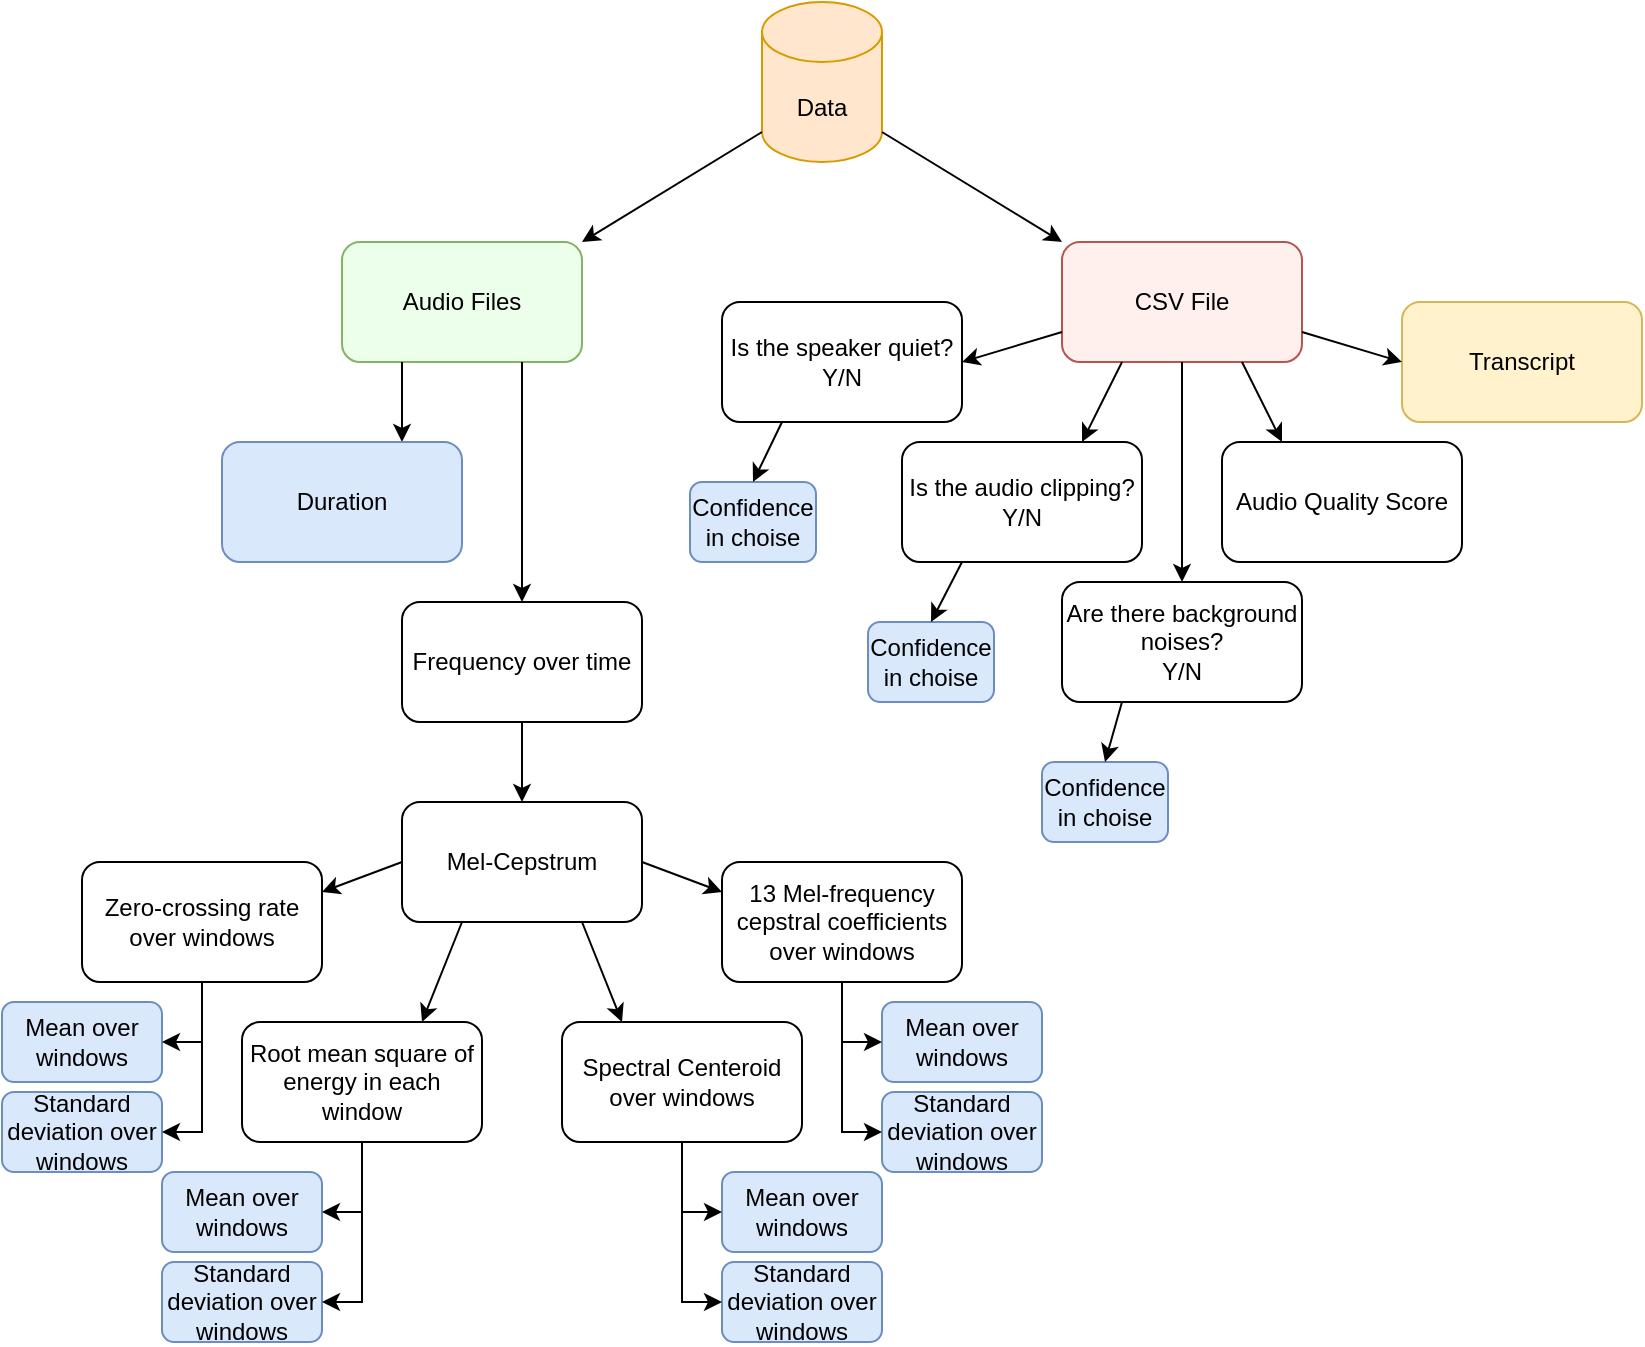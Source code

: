 <mxfile version="24.6.0" type="device">
  <diagram name="‫עמוד-1‬" id="Hzq58THI4ZiKid3Ug7NJ">
    <mxGraphModel dx="1235" dy="664" grid="1" gridSize="10" guides="1" tooltips="1" connect="1" arrows="1" fold="1" page="1" pageScale="1" pageWidth="827" pageHeight="1169" math="0" shadow="0">
      <root>
        <mxCell id="0" />
        <mxCell id="1" parent="0" />
        <mxCell id="DLjLE2HU-D3l6g2QT-xY-1" value="Audio Files" style="rounded=1;whiteSpace=wrap;html=1;fillColor=#ECFFEB;strokeColor=#82b366;" vertex="1" parent="1">
          <mxGeometry x="177" y="120" width="120" height="60" as="geometry" />
        </mxCell>
        <mxCell id="DLjLE2HU-D3l6g2QT-xY-2" value="CSV File" style="rounded=1;whiteSpace=wrap;html=1;fillColor=#FFF0ED;strokeColor=#b85450;" vertex="1" parent="1">
          <mxGeometry x="537" y="120" width="120" height="60" as="geometry" />
        </mxCell>
        <mxCell id="DLjLE2HU-D3l6g2QT-xY-3" value="13 Mel-frequency cepstral coefficients over windows" style="rounded=1;whiteSpace=wrap;html=1;" vertex="1" parent="1">
          <mxGeometry x="367" y="430" width="120" height="60" as="geometry" />
        </mxCell>
        <mxCell id="DLjLE2HU-D3l6g2QT-xY-4" value="Audio Quality Score" style="rounded=1;whiteSpace=wrap;html=1;" vertex="1" parent="1">
          <mxGeometry x="617" y="220" width="120" height="60" as="geometry" />
        </mxCell>
        <mxCell id="DLjLE2HU-D3l6g2QT-xY-5" value="" style="endArrow=classic;html=1;rounded=0;exitX=0.75;exitY=1;exitDx=0;exitDy=0;entryX=0.25;entryY=0;entryDx=0;entryDy=0;" edge="1" parent="1" source="DLjLE2HU-D3l6g2QT-xY-2" target="DLjLE2HU-D3l6g2QT-xY-4">
          <mxGeometry width="50" height="50" relative="1" as="geometry">
            <mxPoint x="587" y="200" as="sourcePoint" />
            <mxPoint x="637" y="150" as="targetPoint" />
          </mxGeometry>
        </mxCell>
        <mxCell id="DLjLE2HU-D3l6g2QT-xY-6" value="Frequency over time" style="rounded=1;whiteSpace=wrap;html=1;" vertex="1" parent="1">
          <mxGeometry x="207" y="300" width="120" height="60" as="geometry" />
        </mxCell>
        <mxCell id="DLjLE2HU-D3l6g2QT-xY-7" value="" style="endArrow=classic;html=1;rounded=0;exitX=0.25;exitY=1;exitDx=0;exitDy=0;entryX=0.75;entryY=0;entryDx=0;entryDy=0;" edge="1" parent="1" target="DLjLE2HU-D3l6g2QT-xY-8" source="DLjLE2HU-D3l6g2QT-xY-1">
          <mxGeometry width="50" height="50" relative="1" as="geometry">
            <mxPoint x="147" y="180" as="sourcePoint" />
            <mxPoint x="157" y="150" as="targetPoint" />
          </mxGeometry>
        </mxCell>
        <mxCell id="DLjLE2HU-D3l6g2QT-xY-8" value="Duration" style="rounded=1;whiteSpace=wrap;html=1;fillColor=#dae8fc;strokeColor=#6c8ebf;" vertex="1" parent="1">
          <mxGeometry x="117" y="220" width="120" height="60" as="geometry" />
        </mxCell>
        <mxCell id="DLjLE2HU-D3l6g2QT-xY-9" value="" style="endArrow=classic;html=1;rounded=0;exitX=0.75;exitY=1;exitDx=0;exitDy=0;entryX=0.5;entryY=0;entryDx=0;entryDy=0;" edge="1" parent="1" source="DLjLE2HU-D3l6g2QT-xY-1" target="DLjLE2HU-D3l6g2QT-xY-6">
          <mxGeometry width="50" height="50" relative="1" as="geometry">
            <mxPoint x="217" y="190" as="sourcePoint" />
            <mxPoint x="217" y="230" as="targetPoint" />
          </mxGeometry>
        </mxCell>
        <mxCell id="DLjLE2HU-D3l6g2QT-xY-10" value="" style="endArrow=classic;html=1;rounded=0;exitX=0.5;exitY=1;exitDx=0;exitDy=0;entryX=0.5;entryY=0;entryDx=0;entryDy=0;" edge="1" parent="1" source="DLjLE2HU-D3l6g2QT-xY-6" target="DLjLE2HU-D3l6g2QT-xY-13">
          <mxGeometry width="50" height="50" relative="1" as="geometry">
            <mxPoint x="307" y="190" as="sourcePoint" />
            <mxPoint x="307" y="310" as="targetPoint" />
          </mxGeometry>
        </mxCell>
        <mxCell id="DLjLE2HU-D3l6g2QT-xY-11" value="Spectral Centeroid over windows" style="rounded=1;whiteSpace=wrap;html=1;" vertex="1" parent="1">
          <mxGeometry x="287" y="510" width="120" height="60" as="geometry" />
        </mxCell>
        <mxCell id="DLjLE2HU-D3l6g2QT-xY-12" value="Root mean square of energy in each window" style="rounded=1;whiteSpace=wrap;html=1;" vertex="1" parent="1">
          <mxGeometry x="127" y="510" width="120" height="60" as="geometry" />
        </mxCell>
        <mxCell id="DLjLE2HU-D3l6g2QT-xY-13" value="Mel-Cepstrum" style="rounded=1;whiteSpace=wrap;html=1;" vertex="1" parent="1">
          <mxGeometry x="207" y="400" width="120" height="60" as="geometry" />
        </mxCell>
        <mxCell id="DLjLE2HU-D3l6g2QT-xY-14" value="Zero-crossing rate over windows" style="rounded=1;whiteSpace=wrap;html=1;" vertex="1" parent="1">
          <mxGeometry x="47" y="430" width="120" height="60" as="geometry" />
        </mxCell>
        <mxCell id="DLjLE2HU-D3l6g2QT-xY-15" value="" style="endArrow=classic;html=1;rounded=0;exitX=1;exitY=0.5;exitDx=0;exitDy=0;entryX=0;entryY=0.25;entryDx=0;entryDy=0;" edge="1" parent="1" source="DLjLE2HU-D3l6g2QT-xY-13" target="DLjLE2HU-D3l6g2QT-xY-3">
          <mxGeometry width="50" height="50" relative="1" as="geometry">
            <mxPoint x="277" y="370" as="sourcePoint" />
            <mxPoint x="277" y="410" as="targetPoint" />
          </mxGeometry>
        </mxCell>
        <mxCell id="DLjLE2HU-D3l6g2QT-xY-16" value="" style="endArrow=classic;html=1;rounded=0;exitX=0.75;exitY=1;exitDx=0;exitDy=0;entryX=0.25;entryY=0;entryDx=0;entryDy=0;" edge="1" parent="1" source="DLjLE2HU-D3l6g2QT-xY-13" target="DLjLE2HU-D3l6g2QT-xY-11">
          <mxGeometry width="50" height="50" relative="1" as="geometry">
            <mxPoint x="337" y="440" as="sourcePoint" />
            <mxPoint x="377" y="470" as="targetPoint" />
          </mxGeometry>
        </mxCell>
        <mxCell id="DLjLE2HU-D3l6g2QT-xY-17" value="" style="endArrow=classic;html=1;rounded=0;exitX=0.25;exitY=1;exitDx=0;exitDy=0;entryX=0.75;entryY=0;entryDx=0;entryDy=0;" edge="1" parent="1" source="DLjLE2HU-D3l6g2QT-xY-13" target="DLjLE2HU-D3l6g2QT-xY-12">
          <mxGeometry width="50" height="50" relative="1" as="geometry">
            <mxPoint x="307" y="470" as="sourcePoint" />
            <mxPoint x="357" y="520" as="targetPoint" />
          </mxGeometry>
        </mxCell>
        <mxCell id="DLjLE2HU-D3l6g2QT-xY-18" value="" style="endArrow=classic;html=1;rounded=0;exitX=0;exitY=0.5;exitDx=0;exitDy=0;entryX=1;entryY=0.25;entryDx=0;entryDy=0;" edge="1" parent="1" source="DLjLE2HU-D3l6g2QT-xY-13" target="DLjLE2HU-D3l6g2QT-xY-14">
          <mxGeometry width="50" height="50" relative="1" as="geometry">
            <mxPoint x="247" y="470" as="sourcePoint" />
            <mxPoint x="227" y="520" as="targetPoint" />
          </mxGeometry>
        </mxCell>
        <mxCell id="DLjLE2HU-D3l6g2QT-xY-19" value="Is the audio clipping?&lt;div&gt;Y/N&lt;/div&gt;" style="rounded=1;whiteSpace=wrap;html=1;" vertex="1" parent="1">
          <mxGeometry x="457" y="220" width="120" height="60" as="geometry" />
        </mxCell>
        <mxCell id="DLjLE2HU-D3l6g2QT-xY-20" value="Are there background noises?&lt;br&gt;Y/N" style="rounded=1;whiteSpace=wrap;html=1;" vertex="1" parent="1">
          <mxGeometry x="537" y="290" width="120" height="60" as="geometry" />
        </mxCell>
        <mxCell id="DLjLE2HU-D3l6g2QT-xY-21" value="Is the speaker quiet? Y/N" style="rounded=1;whiteSpace=wrap;html=1;" vertex="1" parent="1">
          <mxGeometry x="367" y="150" width="120" height="60" as="geometry" />
        </mxCell>
        <mxCell id="DLjLE2HU-D3l6g2QT-xY-22" value="Transcript" style="rounded=1;whiteSpace=wrap;html=1;fillColor=#fff2cc;strokeColor=#d6b656;" vertex="1" parent="1">
          <mxGeometry x="707" y="150" width="120" height="60" as="geometry" />
        </mxCell>
        <mxCell id="DLjLE2HU-D3l6g2QT-xY-23" value="" style="endArrow=classic;html=1;rounded=0;exitX=0.25;exitY=1;exitDx=0;exitDy=0;entryX=0.75;entryY=0;entryDx=0;entryDy=0;" edge="1" parent="1" source="DLjLE2HU-D3l6g2QT-xY-2" target="DLjLE2HU-D3l6g2QT-xY-19">
          <mxGeometry width="50" height="50" relative="1" as="geometry">
            <mxPoint x="637" y="190" as="sourcePoint" />
            <mxPoint x="637" y="230" as="targetPoint" />
          </mxGeometry>
        </mxCell>
        <mxCell id="DLjLE2HU-D3l6g2QT-xY-25" value="" style="endArrow=classic;html=1;rounded=0;exitX=0.5;exitY=1;exitDx=0;exitDy=0;entryX=0.5;entryY=0;entryDx=0;entryDy=0;" edge="1" parent="1" source="DLjLE2HU-D3l6g2QT-xY-2" target="DLjLE2HU-D3l6g2QT-xY-20">
          <mxGeometry width="50" height="50" relative="1" as="geometry">
            <mxPoint x="637" y="190" as="sourcePoint" />
            <mxPoint x="657" y="230" as="targetPoint" />
          </mxGeometry>
        </mxCell>
        <mxCell id="DLjLE2HU-D3l6g2QT-xY-26" value="" style="endArrow=classic;html=1;rounded=0;exitX=0;exitY=0.75;exitDx=0;exitDy=0;entryX=1;entryY=0.5;entryDx=0;entryDy=0;" edge="1" parent="1" source="DLjLE2HU-D3l6g2QT-xY-2" target="DLjLE2HU-D3l6g2QT-xY-21">
          <mxGeometry width="50" height="50" relative="1" as="geometry">
            <mxPoint x="577" y="190" as="sourcePoint" />
            <mxPoint x="557" y="230" as="targetPoint" />
          </mxGeometry>
        </mxCell>
        <mxCell id="DLjLE2HU-D3l6g2QT-xY-27" value="" style="endArrow=classic;html=1;rounded=0;exitX=1;exitY=0.75;exitDx=0;exitDy=0;entryX=0;entryY=0.5;entryDx=0;entryDy=0;" edge="1" parent="1" source="DLjLE2HU-D3l6g2QT-xY-2" target="DLjLE2HU-D3l6g2QT-xY-22">
          <mxGeometry width="50" height="50" relative="1" as="geometry">
            <mxPoint x="637" y="190" as="sourcePoint" />
            <mxPoint x="657" y="230" as="targetPoint" />
          </mxGeometry>
        </mxCell>
        <mxCell id="DLjLE2HU-D3l6g2QT-xY-28" value="Data" style="shape=cylinder3;whiteSpace=wrap;html=1;boundedLbl=1;backgroundOutline=1;size=15;fillColor=#ffe6cc;strokeColor=#d79b00;" vertex="1" parent="1">
          <mxGeometry x="387" width="60" height="80" as="geometry" />
        </mxCell>
        <mxCell id="DLjLE2HU-D3l6g2QT-xY-29" value="" style="endArrow=classic;html=1;rounded=0;exitX=0;exitY=1;exitDx=0;exitDy=-15;exitPerimeter=0;entryX=1;entryY=0;entryDx=0;entryDy=0;" edge="1" parent="1" source="DLjLE2HU-D3l6g2QT-xY-28" target="DLjLE2HU-D3l6g2QT-xY-1">
          <mxGeometry width="50" height="50" relative="1" as="geometry">
            <mxPoint x="467" y="350" as="sourcePoint" />
            <mxPoint x="517" y="300" as="targetPoint" />
          </mxGeometry>
        </mxCell>
        <mxCell id="DLjLE2HU-D3l6g2QT-xY-30" value="" style="endArrow=classic;html=1;rounded=0;exitX=1;exitY=1;exitDx=0;exitDy=-15;exitPerimeter=0;entryX=0;entryY=0;entryDx=0;entryDy=0;" edge="1" parent="1" source="DLjLE2HU-D3l6g2QT-xY-28" target="DLjLE2HU-D3l6g2QT-xY-2">
          <mxGeometry width="50" height="50" relative="1" as="geometry">
            <mxPoint x="397" y="75" as="sourcePoint" />
            <mxPoint x="307" y="130" as="targetPoint" />
          </mxGeometry>
        </mxCell>
        <mxCell id="DLjLE2HU-D3l6g2QT-xY-31" value="Mean over windows" style="rounded=1;whiteSpace=wrap;html=1;fillColor=#dae8fc;strokeColor=#6c8ebf;" vertex="1" parent="1">
          <mxGeometry x="447" y="500" width="80" height="40" as="geometry" />
        </mxCell>
        <mxCell id="DLjLE2HU-D3l6g2QT-xY-32" value="Standard deviation over windows" style="rounded=1;whiteSpace=wrap;html=1;fillColor=#dae8fc;strokeColor=#6c8ebf;" vertex="1" parent="1">
          <mxGeometry x="447" y="545" width="80" height="40" as="geometry" />
        </mxCell>
        <mxCell id="DLjLE2HU-D3l6g2QT-xY-39" value="Mean over windows" style="rounded=1;whiteSpace=wrap;html=1;fillColor=#dae8fc;strokeColor=#6c8ebf;" vertex="1" parent="1">
          <mxGeometry x="87" y="585" width="80" height="40" as="geometry" />
        </mxCell>
        <mxCell id="DLjLE2HU-D3l6g2QT-xY-40" value="Standard deviation over windows" style="rounded=1;whiteSpace=wrap;html=1;fillColor=#dae8fc;strokeColor=#6c8ebf;" vertex="1" parent="1">
          <mxGeometry x="87" y="630" width="80" height="40" as="geometry" />
        </mxCell>
        <mxCell id="DLjLE2HU-D3l6g2QT-xY-43" value="Mean over windows" style="rounded=1;whiteSpace=wrap;html=1;fillColor=#dae8fc;strokeColor=#6c8ebf;" vertex="1" parent="1">
          <mxGeometry x="7" y="500" width="80" height="40" as="geometry" />
        </mxCell>
        <mxCell id="DLjLE2HU-D3l6g2QT-xY-44" value="Standard deviation over windows" style="rounded=1;whiteSpace=wrap;html=1;fillColor=#dae8fc;strokeColor=#6c8ebf;" vertex="1" parent="1">
          <mxGeometry x="7" y="545" width="80" height="40" as="geometry" />
        </mxCell>
        <mxCell id="DLjLE2HU-D3l6g2QT-xY-48" value="" style="endArrow=classic;html=1;rounded=0;entryX=1;entryY=0.5;entryDx=0;entryDy=0;exitX=0.5;exitY=1;exitDx=0;exitDy=0;edgeStyle=orthogonalEdgeStyle;" edge="1" parent="1" source="DLjLE2HU-D3l6g2QT-xY-12" target="DLjLE2HU-D3l6g2QT-xY-39">
          <mxGeometry width="50" height="50" relative="1" as="geometry">
            <mxPoint x="187" y="450" as="sourcePoint" />
            <mxPoint x="237" y="400" as="targetPoint" />
          </mxGeometry>
        </mxCell>
        <mxCell id="DLjLE2HU-D3l6g2QT-xY-49" value="" style="endArrow=classic;html=1;rounded=0;entryX=1;entryY=0.5;entryDx=0;entryDy=0;exitX=0.5;exitY=1;exitDx=0;exitDy=0;edgeStyle=orthogonalEdgeStyle;" edge="1" parent="1" source="DLjLE2HU-D3l6g2QT-xY-12" target="DLjLE2HU-D3l6g2QT-xY-40">
          <mxGeometry width="50" height="50" relative="1" as="geometry">
            <mxPoint x="197" y="580" as="sourcePoint" />
            <mxPoint x="187" y="630" as="targetPoint" />
          </mxGeometry>
        </mxCell>
        <mxCell id="DLjLE2HU-D3l6g2QT-xY-54" value="" style="endArrow=classic;html=1;rounded=0;entryX=1;entryY=0.5;entryDx=0;entryDy=0;exitX=0.5;exitY=1;exitDx=0;exitDy=0;edgeStyle=orthogonalEdgeStyle;" edge="1" parent="1" source="DLjLE2HU-D3l6g2QT-xY-14" target="DLjLE2HU-D3l6g2QT-xY-43">
          <mxGeometry width="50" height="50" relative="1" as="geometry">
            <mxPoint x="197" y="580" as="sourcePoint" />
            <mxPoint x="177" y="660" as="targetPoint" />
          </mxGeometry>
        </mxCell>
        <mxCell id="DLjLE2HU-D3l6g2QT-xY-55" value="" style="endArrow=classic;html=1;rounded=0;entryX=1;entryY=0.5;entryDx=0;entryDy=0;exitX=0.5;exitY=1;exitDx=0;exitDy=0;edgeStyle=orthogonalEdgeStyle;" edge="1" parent="1" source="DLjLE2HU-D3l6g2QT-xY-14" target="DLjLE2HU-D3l6g2QT-xY-44">
          <mxGeometry width="50" height="50" relative="1" as="geometry">
            <mxPoint x="117" y="500" as="sourcePoint" />
            <mxPoint x="87" y="540" as="targetPoint" />
          </mxGeometry>
        </mxCell>
        <mxCell id="DLjLE2HU-D3l6g2QT-xY-56" value="Mean over windows" style="rounded=1;whiteSpace=wrap;html=1;fillColor=#dae8fc;strokeColor=#6c8ebf;" vertex="1" parent="1">
          <mxGeometry x="367" y="585" width="80" height="40" as="geometry" />
        </mxCell>
        <mxCell id="DLjLE2HU-D3l6g2QT-xY-57" value="Standard deviation over windows" style="rounded=1;whiteSpace=wrap;html=1;fillColor=#dae8fc;strokeColor=#6c8ebf;" vertex="1" parent="1">
          <mxGeometry x="367" y="630" width="80" height="40" as="geometry" />
        </mxCell>
        <mxCell id="DLjLE2HU-D3l6g2QT-xY-58" value="" style="endArrow=classic;html=1;rounded=0;entryX=0;entryY=0.5;entryDx=0;entryDy=0;exitX=0.5;exitY=1;exitDx=0;exitDy=0;edgeStyle=orthogonalEdgeStyle;" edge="1" parent="1" source="DLjLE2HU-D3l6g2QT-xY-11" target="DLjLE2HU-D3l6g2QT-xY-56">
          <mxGeometry width="50" height="50" relative="1" as="geometry">
            <mxPoint x="197" y="580" as="sourcePoint" />
            <mxPoint x="177" y="660" as="targetPoint" />
          </mxGeometry>
        </mxCell>
        <mxCell id="DLjLE2HU-D3l6g2QT-xY-59" value="" style="endArrow=classic;html=1;rounded=0;entryX=0;entryY=0.5;entryDx=0;entryDy=0;exitX=0.5;exitY=1;exitDx=0;exitDy=0;edgeStyle=orthogonalEdgeStyle;" edge="1" parent="1" source="DLjLE2HU-D3l6g2QT-xY-11" target="DLjLE2HU-D3l6g2QT-xY-57">
          <mxGeometry width="50" height="50" relative="1" as="geometry">
            <mxPoint x="207" y="590" as="sourcePoint" />
            <mxPoint x="187" y="670" as="targetPoint" />
          </mxGeometry>
        </mxCell>
        <mxCell id="DLjLE2HU-D3l6g2QT-xY-60" value="" style="endArrow=classic;html=1;rounded=0;entryX=0;entryY=0.5;entryDx=0;entryDy=0;exitX=0.5;exitY=1;exitDx=0;exitDy=0;edgeStyle=orthogonalEdgeStyle;" edge="1" parent="1" source="DLjLE2HU-D3l6g2QT-xY-3" target="DLjLE2HU-D3l6g2QT-xY-31">
          <mxGeometry width="50" height="50" relative="1" as="geometry">
            <mxPoint x="217" y="600" as="sourcePoint" />
            <mxPoint x="197" y="680" as="targetPoint" />
          </mxGeometry>
        </mxCell>
        <mxCell id="DLjLE2HU-D3l6g2QT-xY-61" value="" style="endArrow=classic;html=1;rounded=0;entryX=0;entryY=0.5;entryDx=0;entryDy=0;exitX=0.5;exitY=1;exitDx=0;exitDy=0;edgeStyle=orthogonalEdgeStyle;" edge="1" parent="1" source="DLjLE2HU-D3l6g2QT-xY-3" target="DLjLE2HU-D3l6g2QT-xY-32">
          <mxGeometry width="50" height="50" relative="1" as="geometry">
            <mxPoint x="227" y="610" as="sourcePoint" />
            <mxPoint x="207" y="690" as="targetPoint" />
          </mxGeometry>
        </mxCell>
        <mxCell id="DLjLE2HU-D3l6g2QT-xY-62" value="Confidence in choise" style="rounded=1;whiteSpace=wrap;html=1;fillColor=#dae8fc;strokeColor=#6c8ebf;" vertex="1" parent="1">
          <mxGeometry x="351" y="240" width="63" height="40" as="geometry" />
        </mxCell>
        <mxCell id="DLjLE2HU-D3l6g2QT-xY-63" value="Confidence in choise" style="rounded=1;whiteSpace=wrap;html=1;fillColor=#dae8fc;strokeColor=#6c8ebf;" vertex="1" parent="1">
          <mxGeometry x="440" y="310" width="63" height="40" as="geometry" />
        </mxCell>
        <mxCell id="DLjLE2HU-D3l6g2QT-xY-64" value="Confidence in choise" style="rounded=1;whiteSpace=wrap;html=1;fillColor=#dae8fc;strokeColor=#6c8ebf;" vertex="1" parent="1">
          <mxGeometry x="527" y="380" width="63" height="40" as="geometry" />
        </mxCell>
        <mxCell id="DLjLE2HU-D3l6g2QT-xY-65" value="" style="endArrow=classic;html=1;rounded=0;exitX=0.25;exitY=1;exitDx=0;exitDy=0;entryX=0.5;entryY=0;entryDx=0;entryDy=0;" edge="1" parent="1" source="DLjLE2HU-D3l6g2QT-xY-21" target="DLjLE2HU-D3l6g2QT-xY-62">
          <mxGeometry width="50" height="50" relative="1" as="geometry">
            <mxPoint x="547" y="175" as="sourcePoint" />
            <mxPoint x="497" y="190" as="targetPoint" />
          </mxGeometry>
        </mxCell>
        <mxCell id="DLjLE2HU-D3l6g2QT-xY-66" value="" style="endArrow=classic;html=1;rounded=0;exitX=0.25;exitY=1;exitDx=0;exitDy=0;entryX=0.5;entryY=0;entryDx=0;entryDy=0;" edge="1" parent="1" source="DLjLE2HU-D3l6g2QT-xY-19" target="DLjLE2HU-D3l6g2QT-xY-63">
          <mxGeometry width="50" height="50" relative="1" as="geometry">
            <mxPoint x="407" y="220" as="sourcePoint" />
            <mxPoint x="393" y="250" as="targetPoint" />
          </mxGeometry>
        </mxCell>
        <mxCell id="DLjLE2HU-D3l6g2QT-xY-67" value="" style="endArrow=classic;html=1;rounded=0;exitX=0.25;exitY=1;exitDx=0;exitDy=0;entryX=0.5;entryY=0;entryDx=0;entryDy=0;" edge="1" parent="1" source="DLjLE2HU-D3l6g2QT-xY-20" target="DLjLE2HU-D3l6g2QT-xY-64">
          <mxGeometry width="50" height="50" relative="1" as="geometry">
            <mxPoint x="417" y="230" as="sourcePoint" />
            <mxPoint x="403" y="260" as="targetPoint" />
          </mxGeometry>
        </mxCell>
      </root>
    </mxGraphModel>
  </diagram>
</mxfile>
